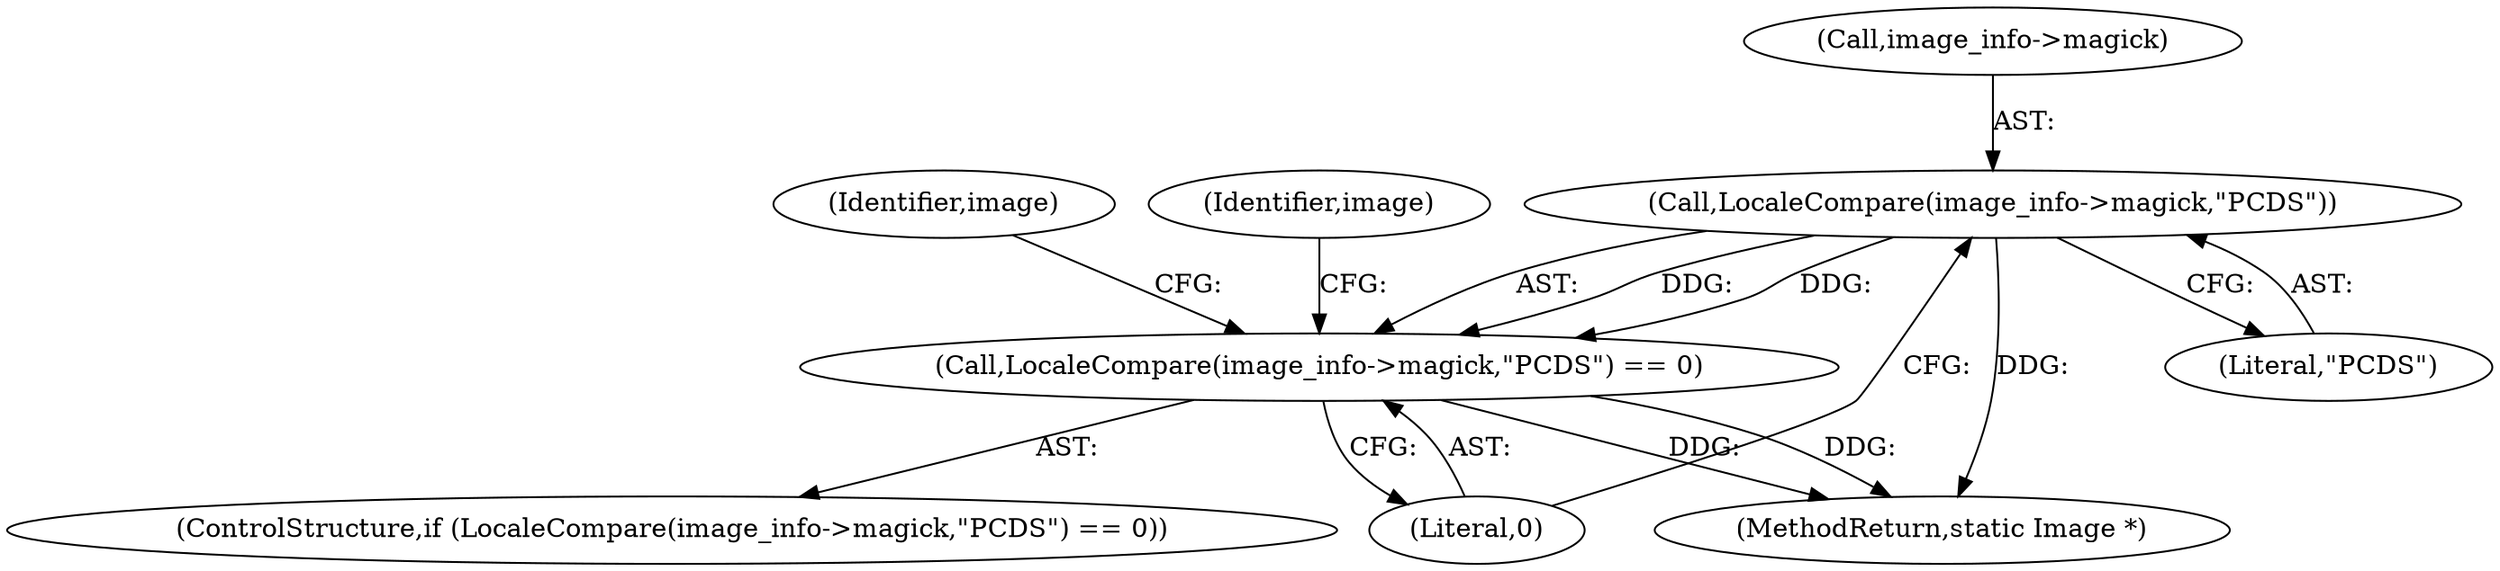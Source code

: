 digraph "0_ImageMagick_f6e9d0d9955e85bdd7540b251cd50d598dacc5e6_43@pointer" {
"1001469" [label="(Call,LocaleCompare(image_info->magick,\"PCDS\"))"];
"1001468" [label="(Call,LocaleCompare(image_info->magick,\"PCDS\") == 0)"];
"1001473" [label="(Literal,\"PCDS\")"];
"1001467" [label="(ControlStructure,if (LocaleCompare(image_info->magick,\"PCDS\") == 0))"];
"1001469" [label="(Call,LocaleCompare(image_info->magick,\"PCDS\"))"];
"1001476" [label="(Identifier,image)"];
"1001474" [label="(Literal,0)"];
"1001480" [label="(Identifier,image)"];
"1001470" [label="(Call,image_info->magick)"];
"1001468" [label="(Call,LocaleCompare(image_info->magick,\"PCDS\") == 0)"];
"1001481" [label="(MethodReturn,static Image *)"];
"1001469" -> "1001468"  [label="AST: "];
"1001469" -> "1001473"  [label="CFG: "];
"1001470" -> "1001469"  [label="AST: "];
"1001473" -> "1001469"  [label="AST: "];
"1001474" -> "1001469"  [label="CFG: "];
"1001469" -> "1001481"  [label="DDG: "];
"1001469" -> "1001468"  [label="DDG: "];
"1001469" -> "1001468"  [label="DDG: "];
"1001468" -> "1001467"  [label="AST: "];
"1001468" -> "1001474"  [label="CFG: "];
"1001474" -> "1001468"  [label="AST: "];
"1001476" -> "1001468"  [label="CFG: "];
"1001480" -> "1001468"  [label="CFG: "];
"1001468" -> "1001481"  [label="DDG: "];
"1001468" -> "1001481"  [label="DDG: "];
}
